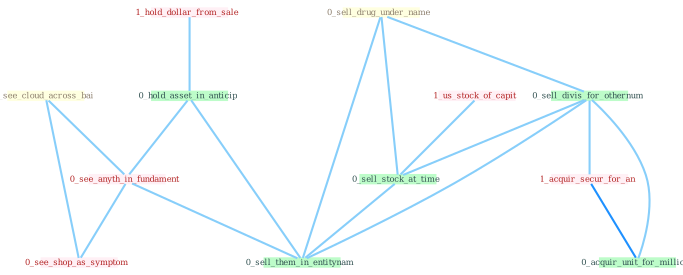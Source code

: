 Graph G{ 
    node
    [shape=polygon,style=filled,width=.5,height=.06,color="#BDFCC9",fixedsize=true,fontsize=4,
    fontcolor="#2f4f4f"];
    {node
    [color="#ffffe0", fontcolor="#8b7d6b"] "1_see_cloud_across_bai " "0_sell_drug_under_name "}
{node [color="#fff0f5", fontcolor="#b22222"] "1_acquir_secur_for_an " "1_us_stock_of_capit " "1_hold_dollar_from_sale " "0_see_anyth_in_fundament " "0_see_shop_as_symptom "}
edge [color="#B0E2FF"];

	"1_see_cloud_across_bai " -- "0_see_anyth_in_fundament " [w="1", color="#87cefa" ];
	"1_see_cloud_across_bai " -- "0_see_shop_as_symptom " [w="1", color="#87cefa" ];
	"0_sell_drug_under_name " -- "0_sell_divis_for_othernum " [w="1", color="#87cefa" ];
	"0_sell_drug_under_name " -- "0_sell_stock_at_time " [w="1", color="#87cefa" ];
	"0_sell_drug_under_name " -- "0_sell_them_in_entitynam " [w="1", color="#87cefa" ];
	"0_sell_divis_for_othernum " -- "1_acquir_secur_for_an " [w="1", color="#87cefa" ];
	"0_sell_divis_for_othernum " -- "0_sell_stock_at_time " [w="1", color="#87cefa" ];
	"0_sell_divis_for_othernum " -- "0_acquir_unit_for_million " [w="1", color="#87cefa" ];
	"0_sell_divis_for_othernum " -- "0_sell_them_in_entitynam " [w="1", color="#87cefa" ];
	"1_acquir_secur_for_an " -- "0_acquir_unit_for_million " [w="2", color="#1e90ff" , len=0.8];
	"1_us_stock_of_capit " -- "0_sell_stock_at_time " [w="1", color="#87cefa" ];
	"1_hold_dollar_from_sale " -- "0_hold_asset_in_anticip " [w="1", color="#87cefa" ];
	"0_hold_asset_in_anticip " -- "0_see_anyth_in_fundament " [w="1", color="#87cefa" ];
	"0_hold_asset_in_anticip " -- "0_sell_them_in_entitynam " [w="1", color="#87cefa" ];
	"0_sell_stock_at_time " -- "0_sell_them_in_entitynam " [w="1", color="#87cefa" ];
	"0_see_anyth_in_fundament " -- "0_see_shop_as_symptom " [w="1", color="#87cefa" ];
	"0_see_anyth_in_fundament " -- "0_sell_them_in_entitynam " [w="1", color="#87cefa" ];
}